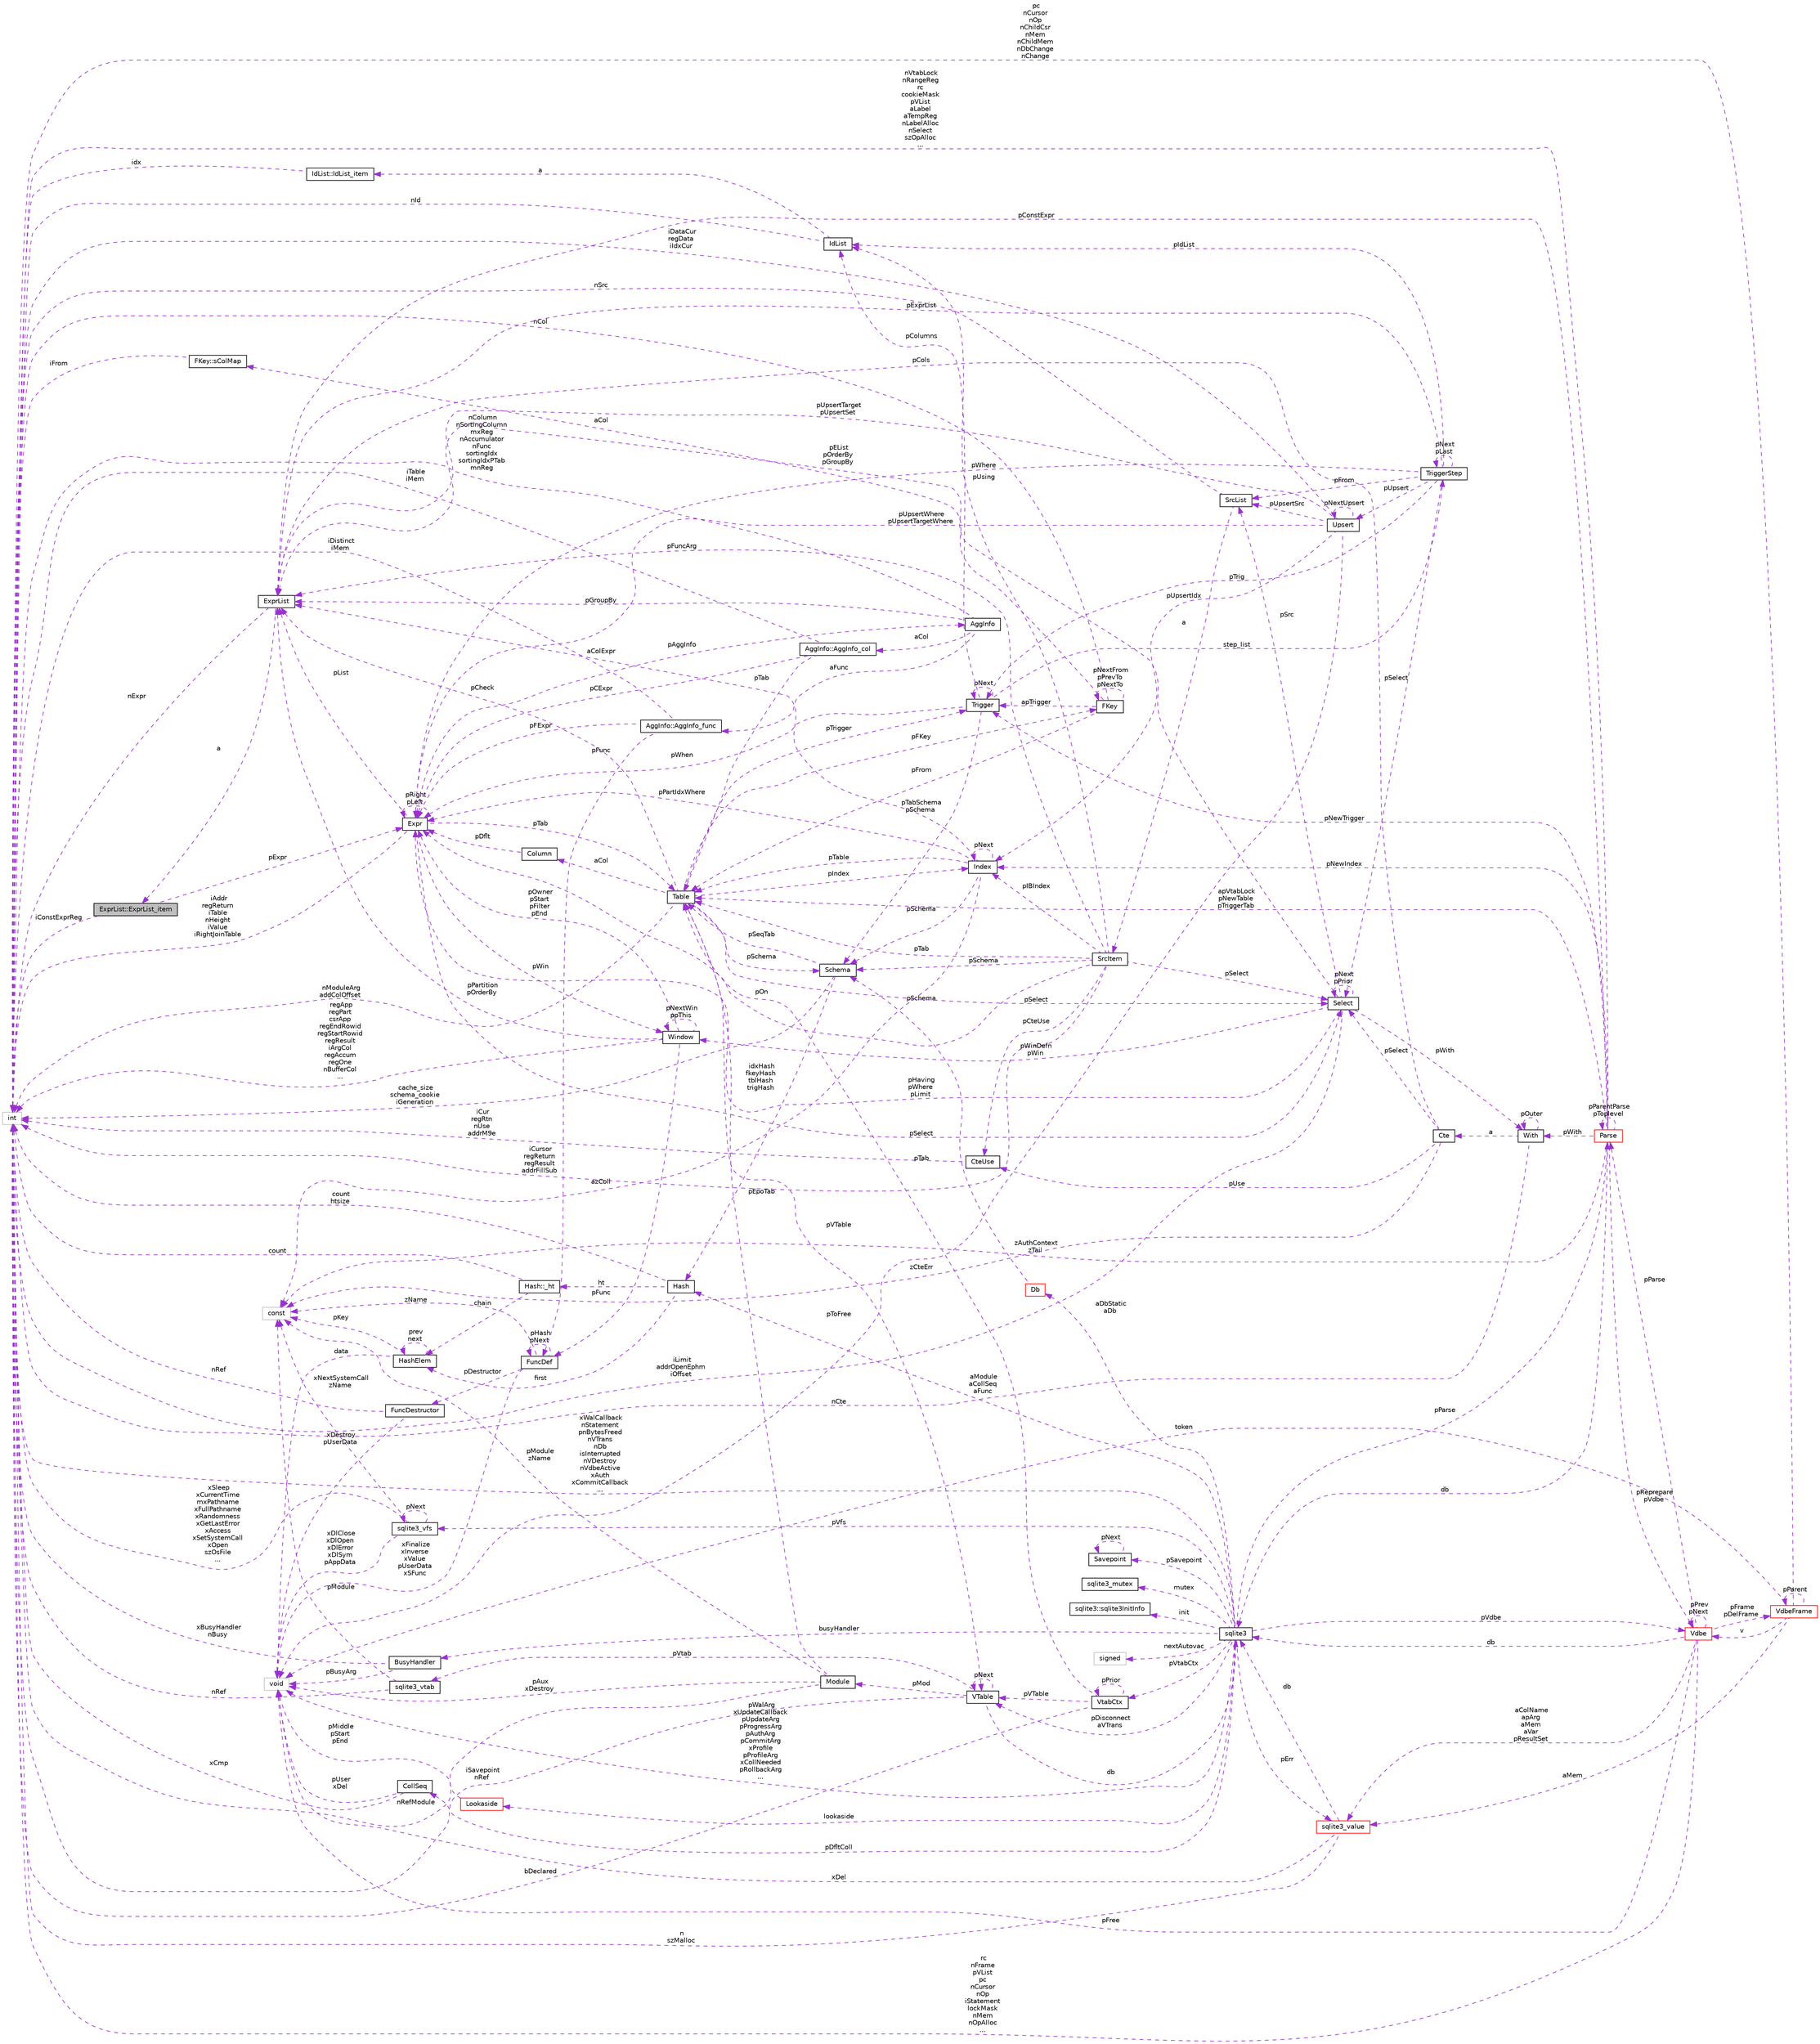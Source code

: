 digraph "ExprList::ExprList_item"
{
 // LATEX_PDF_SIZE
  edge [fontname="Helvetica",fontsize="10",labelfontname="Helvetica",labelfontsize="10"];
  node [fontname="Helvetica",fontsize="10",shape=record];
  rankdir="LR";
  Node1 [label="ExprList::ExprList_item",height=0.2,width=0.4,color="black", fillcolor="grey75", style="filled", fontcolor="black",tooltip=" "];
  Node2 -> Node1 [dir="back",color="darkorchid3",fontsize="10",style="dashed",label=" pExpr" ,fontname="Helvetica"];
  Node2 [label="Expr",height=0.2,width=0.4,color="black", fillcolor="white", style="filled",URL="$structExpr.html",tooltip=" "];
  Node3 -> Node2 [dir="back",color="darkorchid3",fontsize="10",style="dashed",label=" pAggInfo" ,fontname="Helvetica"];
  Node3 [label="AggInfo",height=0.2,width=0.4,color="black", fillcolor="white", style="filled",URL="$structAggInfo.html",tooltip=" "];
  Node4 -> Node3 [dir="back",color="darkorchid3",fontsize="10",style="dashed",label=" aCol" ,fontname="Helvetica"];
  Node4 [label="AggInfo::AggInfo_col",height=0.2,width=0.4,color="black", fillcolor="white", style="filled",URL="$structAggInfo_1_1AggInfo__col.html",tooltip=" "];
  Node2 -> Node4 [dir="back",color="darkorchid3",fontsize="10",style="dashed",label=" pCExpr" ,fontname="Helvetica"];
  Node5 -> Node4 [dir="back",color="darkorchid3",fontsize="10",style="dashed",label=" iTable\niMem" ,fontname="Helvetica"];
  Node5 [label="int",height=0.2,width=0.4,color="grey75", fillcolor="white", style="filled",tooltip=" "];
  Node6 -> Node4 [dir="back",color="darkorchid3",fontsize="10",style="dashed",label=" pTab" ,fontname="Helvetica"];
  Node6 [label="Table",height=0.2,width=0.4,color="black", fillcolor="white", style="filled",URL="$structTable.html",tooltip=" "];
  Node7 -> Node6 [dir="back",color="darkorchid3",fontsize="10",style="dashed",label=" pSchema" ,fontname="Helvetica"];
  Node7 [label="Schema",height=0.2,width=0.4,color="black", fillcolor="white", style="filled",URL="$structSchema.html",tooltip=" "];
  Node5 -> Node7 [dir="back",color="darkorchid3",fontsize="10",style="dashed",label=" cache_size\nschema_cookie\niGeneration" ,fontname="Helvetica"];
  Node6 -> Node7 [dir="back",color="darkorchid3",fontsize="10",style="dashed",label=" pSeqTab" ,fontname="Helvetica"];
  Node8 -> Node7 [dir="back",color="darkorchid3",fontsize="10",style="dashed",label=" idxHash\nfkeyHash\ntblHash\ntrigHash" ,fontname="Helvetica"];
  Node8 [label="Hash",height=0.2,width=0.4,color="black", fillcolor="white", style="filled",URL="$structHash.html",tooltip=" "];
  Node9 -> Node8 [dir="back",color="darkorchid3",fontsize="10",style="dashed",label=" ht" ,fontname="Helvetica"];
  Node9 [label="Hash::_ht",height=0.2,width=0.4,color="black", fillcolor="white", style="filled",URL="$structHash_1_1__ht.html",tooltip=" "];
  Node5 -> Node9 [dir="back",color="darkorchid3",fontsize="10",style="dashed",label=" count" ,fontname="Helvetica"];
  Node10 -> Node9 [dir="back",color="darkorchid3",fontsize="10",style="dashed",label=" chain" ,fontname="Helvetica"];
  Node10 [label="HashElem",height=0.2,width=0.4,color="black", fillcolor="white", style="filled",URL="$structHashElem.html",tooltip=" "];
  Node11 -> Node10 [dir="back",color="darkorchid3",fontsize="10",style="dashed",label=" data" ,fontname="Helvetica"];
  Node11 [label="void",height=0.2,width=0.4,color="grey75", fillcolor="white", style="filled",tooltip=" "];
  Node10 -> Node10 [dir="back",color="darkorchid3",fontsize="10",style="dashed",label=" prev\nnext" ,fontname="Helvetica"];
  Node12 -> Node10 [dir="back",color="darkorchid3",fontsize="10",style="dashed",label=" pKey" ,fontname="Helvetica"];
  Node12 [label="const",height=0.2,width=0.4,color="grey75", fillcolor="white", style="filled",tooltip=" "];
  Node5 -> Node8 [dir="back",color="darkorchid3",fontsize="10",style="dashed",label=" count\nhtsize" ,fontname="Helvetica"];
  Node10 -> Node8 [dir="back",color="darkorchid3",fontsize="10",style="dashed",label=" first" ,fontname="Helvetica"];
  Node13 -> Node6 [dir="back",color="darkorchid3",fontsize="10",style="dashed",label=" aCol" ,fontname="Helvetica"];
  Node13 [label="Column",height=0.2,width=0.4,color="black", fillcolor="white", style="filled",URL="$structColumn.html",tooltip=" "];
  Node2 -> Node13 [dir="back",color="darkorchid3",fontsize="10",style="dashed",label=" pDflt" ,fontname="Helvetica"];
  Node14 -> Node6 [dir="back",color="darkorchid3",fontsize="10",style="dashed",label=" pFKey" ,fontname="Helvetica"];
  Node14 [label="FKey",height=0.2,width=0.4,color="black", fillcolor="white", style="filled",URL="$structFKey.html",tooltip=" "];
  Node15 -> Node14 [dir="back",color="darkorchid3",fontsize="10",style="dashed",label=" aCol" ,fontname="Helvetica"];
  Node15 [label="FKey::sColMap",height=0.2,width=0.4,color="black", fillcolor="white", style="filled",URL="$structFKey_1_1sColMap.html",tooltip=" "];
  Node5 -> Node15 [dir="back",color="darkorchid3",fontsize="10",style="dashed",label=" iFrom" ,fontname="Helvetica"];
  Node14 -> Node14 [dir="back",color="darkorchid3",fontsize="10",style="dashed",label=" pNextFrom\npPrevTo\npNextTo" ,fontname="Helvetica"];
  Node5 -> Node14 [dir="back",color="darkorchid3",fontsize="10",style="dashed",label=" nCol" ,fontname="Helvetica"];
  Node6 -> Node14 [dir="back",color="darkorchid3",fontsize="10",style="dashed",label=" pFrom" ,fontname="Helvetica"];
  Node16 -> Node14 [dir="back",color="darkorchid3",fontsize="10",style="dashed",label=" apTrigger" ,fontname="Helvetica"];
  Node16 [label="Trigger",height=0.2,width=0.4,color="black", fillcolor="white", style="filled",URL="$structTrigger.html",tooltip=" "];
  Node17 -> Node16 [dir="back",color="darkorchid3",fontsize="10",style="dashed",label=" step_list" ,fontname="Helvetica"];
  Node17 [label="TriggerStep",height=0.2,width=0.4,color="black", fillcolor="white", style="filled",URL="$structTriggerStep.html",tooltip=" "];
  Node17 -> Node17 [dir="back",color="darkorchid3",fontsize="10",style="dashed",label=" pNext\npLast" ,fontname="Helvetica"];
  Node2 -> Node17 [dir="back",color="darkorchid3",fontsize="10",style="dashed",label=" pWhere" ,fontname="Helvetica"];
  Node18 -> Node17 [dir="back",color="darkorchid3",fontsize="10",style="dashed",label=" pIdList" ,fontname="Helvetica"];
  Node18 [label="IdList",height=0.2,width=0.4,color="black", fillcolor="white", style="filled",URL="$structIdList.html",tooltip=" "];
  Node19 -> Node18 [dir="back",color="darkorchid3",fontsize="10",style="dashed",label=" a" ,fontname="Helvetica"];
  Node19 [label="IdList::IdList_item",height=0.2,width=0.4,color="black", fillcolor="white", style="filled",URL="$structIdList_1_1IdList__item.html",tooltip=" "];
  Node5 -> Node19 [dir="back",color="darkorchid3",fontsize="10",style="dashed",label=" idx" ,fontname="Helvetica"];
  Node5 -> Node18 [dir="back",color="darkorchid3",fontsize="10",style="dashed",label=" nId" ,fontname="Helvetica"];
  Node20 -> Node17 [dir="back",color="darkorchid3",fontsize="10",style="dashed",label=" pSelect" ,fontname="Helvetica"];
  Node20 [label="Select",height=0.2,width=0.4,color="black", fillcolor="white", style="filled",URL="$structSelect.html",tooltip=" "];
  Node2 -> Node20 [dir="back",color="darkorchid3",fontsize="10",style="dashed",label=" pHaving\npWhere\npLimit" ,fontname="Helvetica"];
  Node21 -> Node20 [dir="back",color="darkorchid3",fontsize="10",style="dashed",label=" pWith" ,fontname="Helvetica"];
  Node21 [label="With",height=0.2,width=0.4,color="black", fillcolor="white", style="filled",URL="$structWith.html",tooltip=" "];
  Node22 -> Node21 [dir="back",color="darkorchid3",fontsize="10",style="dashed",label=" a" ,fontname="Helvetica"];
  Node22 [label="Cte",height=0.2,width=0.4,color="black", fillcolor="white", style="filled",URL="$structCte.html",tooltip=" "];
  Node23 -> Node22 [dir="back",color="darkorchid3",fontsize="10",style="dashed",label=" pUse" ,fontname="Helvetica"];
  Node23 [label="CteUse",height=0.2,width=0.4,color="black", fillcolor="white", style="filled",URL="$structCteUse.html",tooltip=" "];
  Node5 -> Node23 [dir="back",color="darkorchid3",fontsize="10",style="dashed",label=" iCur\nregRtn\nnUse\naddrM9e" ,fontname="Helvetica"];
  Node20 -> Node22 [dir="back",color="darkorchid3",fontsize="10",style="dashed",label=" pSelect" ,fontname="Helvetica"];
  Node12 -> Node22 [dir="back",color="darkorchid3",fontsize="10",style="dashed",label=" zCteErr" ,fontname="Helvetica"];
  Node24 -> Node22 [dir="back",color="darkorchid3",fontsize="10",style="dashed",label=" pCols" ,fontname="Helvetica"];
  Node24 [label="ExprList",height=0.2,width=0.4,color="black", fillcolor="white", style="filled",URL="$structExprList.html",tooltip=" "];
  Node1 -> Node24 [dir="back",color="darkorchid3",fontsize="10",style="dashed",label=" a" ,fontname="Helvetica"];
  Node5 -> Node24 [dir="back",color="darkorchid3",fontsize="10",style="dashed",label=" nExpr" ,fontname="Helvetica"];
  Node21 -> Node21 [dir="back",color="darkorchid3",fontsize="10",style="dashed",label=" pOuter" ,fontname="Helvetica"];
  Node5 -> Node21 [dir="back",color="darkorchid3",fontsize="10",style="dashed",label=" nCte" ,fontname="Helvetica"];
  Node5 -> Node20 [dir="back",color="darkorchid3",fontsize="10",style="dashed",label=" iLimit\naddrOpenEphm\niOffset" ,fontname="Helvetica"];
  Node20 -> Node20 [dir="back",color="darkorchid3",fontsize="10",style="dashed",label=" pNext\npPrior" ,fontname="Helvetica"];
  Node25 -> Node20 [dir="back",color="darkorchid3",fontsize="10",style="dashed",label=" pSrc" ,fontname="Helvetica"];
  Node25 [label="SrcList",height=0.2,width=0.4,color="black", fillcolor="white", style="filled",URL="$structSrcList.html",tooltip=" "];
  Node26 -> Node25 [dir="back",color="darkorchid3",fontsize="10",style="dashed",label=" a" ,fontname="Helvetica"];
  Node26 [label="SrcItem",height=0.2,width=0.4,color="black", fillcolor="white", style="filled",URL="$structSrcItem.html",tooltip=" "];
  Node7 -> Node26 [dir="back",color="darkorchid3",fontsize="10",style="dashed",label=" pSchema" ,fontname="Helvetica"];
  Node23 -> Node26 [dir="back",color="darkorchid3",fontsize="10",style="dashed",label=" pCteUse" ,fontname="Helvetica"];
  Node2 -> Node26 [dir="back",color="darkorchid3",fontsize="10",style="dashed",label=" pOn" ,fontname="Helvetica"];
  Node18 -> Node26 [dir="back",color="darkorchid3",fontsize="10",style="dashed",label=" pUsing" ,fontname="Helvetica"];
  Node5 -> Node26 [dir="back",color="darkorchid3",fontsize="10",style="dashed",label=" iCursor\nregReturn\nregResult\naddrFillSub" ,fontname="Helvetica"];
  Node6 -> Node26 [dir="back",color="darkorchid3",fontsize="10",style="dashed",label=" pTab" ,fontname="Helvetica"];
  Node20 -> Node26 [dir="back",color="darkorchid3",fontsize="10",style="dashed",label=" pSelect" ,fontname="Helvetica"];
  Node27 -> Node26 [dir="back",color="darkorchid3",fontsize="10",style="dashed",label=" pIBIndex" ,fontname="Helvetica"];
  Node27 [label="Index",height=0.2,width=0.4,color="black", fillcolor="white", style="filled",URL="$structIndex.html",tooltip=" "];
  Node7 -> Node27 [dir="back",color="darkorchid3",fontsize="10",style="dashed",label=" pSchema" ,fontname="Helvetica"];
  Node2 -> Node27 [dir="back",color="darkorchid3",fontsize="10",style="dashed",label=" pPartIdxWhere" ,fontname="Helvetica"];
  Node6 -> Node27 [dir="back",color="darkorchid3",fontsize="10",style="dashed",label=" pTable" ,fontname="Helvetica"];
  Node24 -> Node27 [dir="back",color="darkorchid3",fontsize="10",style="dashed",label=" aColExpr" ,fontname="Helvetica"];
  Node12 -> Node27 [dir="back",color="darkorchid3",fontsize="10",style="dashed",label=" azColl" ,fontname="Helvetica"];
  Node27 -> Node27 [dir="back",color="darkorchid3",fontsize="10",style="dashed",label=" pNext" ,fontname="Helvetica"];
  Node24 -> Node26 [dir="back",color="darkorchid3",fontsize="10",style="dashed",label=" pFuncArg" ,fontname="Helvetica"];
  Node5 -> Node25 [dir="back",color="darkorchid3",fontsize="10",style="dashed",label=" nSrc" ,fontname="Helvetica"];
  Node24 -> Node20 [dir="back",color="darkorchid3",fontsize="10",style="dashed",label=" pEList\npOrderBy\npGroupBy" ,fontname="Helvetica"];
  Node28 -> Node20 [dir="back",color="darkorchid3",fontsize="10",style="dashed",label=" pWinDefn\npWin" ,fontname="Helvetica"];
  Node28 [label="Window",height=0.2,width=0.4,color="black", fillcolor="white", style="filled",URL="$structWindow.html",tooltip=" "];
  Node2 -> Node28 [dir="back",color="darkorchid3",fontsize="10",style="dashed",label=" pOwner\npStart\npFilter\npEnd" ,fontname="Helvetica"];
  Node5 -> Node28 [dir="back",color="darkorchid3",fontsize="10",style="dashed",label=" regApp\nregPart\ncsrApp\nregEndRowid\nregStartRowid\nregResult\niArgCol\nregAccum\nregOne\nnBufferCol\n..." ,fontname="Helvetica"];
  Node24 -> Node28 [dir="back",color="darkorchid3",fontsize="10",style="dashed",label=" pPartition\npOrderBy" ,fontname="Helvetica"];
  Node29 -> Node28 [dir="back",color="darkorchid3",fontsize="10",style="dashed",label=" pFunc" ,fontname="Helvetica"];
  Node29 [label="FuncDef",height=0.2,width=0.4,color="black", fillcolor="white", style="filled",URL="$structFuncDef.html",tooltip=" "];
  Node11 -> Node29 [dir="back",color="darkorchid3",fontsize="10",style="dashed",label=" xFinalize\nxInverse\nxValue\npUserData\nxSFunc" ,fontname="Helvetica"];
  Node30 -> Node29 [dir="back",color="darkorchid3",fontsize="10",style="dashed",label=" pDestructor" ,fontname="Helvetica"];
  Node30 [label="FuncDestructor",height=0.2,width=0.4,color="black", fillcolor="white", style="filled",URL="$structFuncDestructor.html",tooltip=" "];
  Node11 -> Node30 [dir="back",color="darkorchid3",fontsize="10",style="dashed",label=" xDestroy\npUserData" ,fontname="Helvetica"];
  Node5 -> Node30 [dir="back",color="darkorchid3",fontsize="10",style="dashed",label=" nRef" ,fontname="Helvetica"];
  Node12 -> Node29 [dir="back",color="darkorchid3",fontsize="10",style="dashed",label=" zName" ,fontname="Helvetica"];
  Node29 -> Node29 [dir="back",color="darkorchid3",fontsize="10",style="dashed",label=" pHash\npNext" ,fontname="Helvetica"];
  Node28 -> Node28 [dir="back",color="darkorchid3",fontsize="10",style="dashed",label=" pNextWin\nppThis" ,fontname="Helvetica"];
  Node16 -> Node17 [dir="back",color="darkorchid3",fontsize="10",style="dashed",label=" pTrig" ,fontname="Helvetica"];
  Node25 -> Node17 [dir="back",color="darkorchid3",fontsize="10",style="dashed",label=" pFrom" ,fontname="Helvetica"];
  Node24 -> Node17 [dir="back",color="darkorchid3",fontsize="10",style="dashed",label=" pExprList" ,fontname="Helvetica"];
  Node31 -> Node17 [dir="back",color="darkorchid3",fontsize="10",style="dashed",label=" pUpsert" ,fontname="Helvetica"];
  Node31 [label="Upsert",height=0.2,width=0.4,color="black", fillcolor="white", style="filled",URL="$structUpsert.html",tooltip=" "];
  Node2 -> Node31 [dir="back",color="darkorchid3",fontsize="10",style="dashed",label=" pUpsertWhere\npUpsertTargetWhere" ,fontname="Helvetica"];
  Node11 -> Node31 [dir="back",color="darkorchid3",fontsize="10",style="dashed",label=" pToFree" ,fontname="Helvetica"];
  Node5 -> Node31 [dir="back",color="darkorchid3",fontsize="10",style="dashed",label=" iDataCur\nregData\niIdxCur" ,fontname="Helvetica"];
  Node25 -> Node31 [dir="back",color="darkorchid3",fontsize="10",style="dashed",label=" pUpsertSrc" ,fontname="Helvetica"];
  Node27 -> Node31 [dir="back",color="darkorchid3",fontsize="10",style="dashed",label=" pUpsertIdx" ,fontname="Helvetica"];
  Node24 -> Node31 [dir="back",color="darkorchid3",fontsize="10",style="dashed",label=" pUpsertTarget\npUpsertSet" ,fontname="Helvetica"];
  Node31 -> Node31 [dir="back",color="darkorchid3",fontsize="10",style="dashed",label=" pNextUpsert" ,fontname="Helvetica"];
  Node7 -> Node16 [dir="back",color="darkorchid3",fontsize="10",style="dashed",label=" pTabSchema\npSchema" ,fontname="Helvetica"];
  Node2 -> Node16 [dir="back",color="darkorchid3",fontsize="10",style="dashed",label=" pWhen" ,fontname="Helvetica"];
  Node18 -> Node16 [dir="back",color="darkorchid3",fontsize="10",style="dashed",label=" pColumns" ,fontname="Helvetica"];
  Node16 -> Node16 [dir="back",color="darkorchid3",fontsize="10",style="dashed",label=" pNext" ,fontname="Helvetica"];
  Node32 -> Node6 [dir="back",color="darkorchid3",fontsize="10",style="dashed",label=" pVTable" ,fontname="Helvetica"];
  Node32 [label="VTable",height=0.2,width=0.4,color="black", fillcolor="white", style="filled",URL="$structVTable.html",tooltip=" "];
  Node33 -> Node32 [dir="back",color="darkorchid3",fontsize="10",style="dashed",label=" db" ,fontname="Helvetica"];
  Node33 [label="sqlite3",height=0.2,width=0.4,color="black", fillcolor="white", style="filled",URL="$structsqlite3.html",tooltip=" "];
  Node34 -> Node33 [dir="back",color="darkorchid3",fontsize="10",style="dashed",label=" pVdbe" ,fontname="Helvetica"];
  Node34 [label="Vdbe",height=0.2,width=0.4,color="red", fillcolor="white", style="filled",URL="$structVdbe.html",tooltip=" "];
  Node34 -> Node34 [dir="back",color="darkorchid3",fontsize="10",style="dashed",label=" pPrev\npNext" ,fontname="Helvetica"];
  Node33 -> Node34 [dir="back",color="darkorchid3",fontsize="10",style="dashed",label=" db" ,fontname="Helvetica"];
  Node11 -> Node34 [dir="back",color="darkorchid3",fontsize="10",style="dashed",label=" pFree" ,fontname="Helvetica"];
  Node35 -> Node34 [dir="back",color="darkorchid3",fontsize="10",style="dashed",label=" aColName\napArg\naMem\naVar\npResultSet" ,fontname="Helvetica"];
  Node35 [label="sqlite3_value",height=0.2,width=0.4,color="red", fillcolor="white", style="filled",URL="$structsqlite3__value.html",tooltip=" "];
  Node33 -> Node35 [dir="back",color="darkorchid3",fontsize="10",style="dashed",label=" db" ,fontname="Helvetica"];
  Node11 -> Node35 [dir="back",color="darkorchid3",fontsize="10",style="dashed",label=" xDel" ,fontname="Helvetica"];
  Node5 -> Node35 [dir="back",color="darkorchid3",fontsize="10",style="dashed",label=" n\nszMalloc" ,fontname="Helvetica"];
  Node37 -> Node34 [dir="back",color="darkorchid3",fontsize="10",style="dashed",label=" pFrame\npDelFrame" ,fontname="Helvetica"];
  Node37 [label="VdbeFrame",height=0.2,width=0.4,color="red", fillcolor="white", style="filled",URL="$structVdbeFrame.html",tooltip=" "];
  Node34 -> Node37 [dir="back",color="darkorchid3",fontsize="10",style="dashed",label=" v" ,fontname="Helvetica"];
  Node11 -> Node37 [dir="back",color="darkorchid3",fontsize="10",style="dashed",label=" token" ,fontname="Helvetica"];
  Node35 -> Node37 [dir="back",color="darkorchid3",fontsize="10",style="dashed",label=" aMem" ,fontname="Helvetica"];
  Node37 -> Node37 [dir="back",color="darkorchid3",fontsize="10",style="dashed",label=" pParent" ,fontname="Helvetica"];
  Node5 -> Node37 [dir="back",color="darkorchid3",fontsize="10",style="dashed",label=" pc\nnCursor\nnOp\nnChildCsr\nnMem\nnChildMem\nnDbChange\nnChange" ,fontname="Helvetica"];
  Node5 -> Node34 [dir="back",color="darkorchid3",fontsize="10",style="dashed",label=" rc\nnFrame\npVList\npc\nnCursor\nnOp\niStatement\nlockMask\nnMem\nnOpAlloc\n..." ,fontname="Helvetica"];
  Node77 -> Node34 [dir="back",color="darkorchid3",fontsize="10",style="dashed",label=" pParse" ,fontname="Helvetica"];
  Node77 [label="Parse",height=0.2,width=0.4,color="red", fillcolor="white", style="filled",URL="$structParse.html",tooltip=" "];
  Node34 -> Node77 [dir="back",color="darkorchid3",fontsize="10",style="dashed",label=" pReprepare\npVdbe" ,fontname="Helvetica"];
  Node33 -> Node77 [dir="back",color="darkorchid3",fontsize="10",style="dashed",label=" db" ,fontname="Helvetica"];
  Node21 -> Node77 [dir="back",color="darkorchid3",fontsize="10",style="dashed",label=" pWith" ,fontname="Helvetica"];
  Node5 -> Node77 [dir="back",color="darkorchid3",fontsize="10",style="dashed",label=" nVtabLock\nnRangeReg\nrc\ncookieMask\npVList\naLabel\naTempReg\nnLabelAlloc\nnSelect\nszOpAlloc\n..." ,fontname="Helvetica"];
  Node6 -> Node77 [dir="back",color="darkorchid3",fontsize="10",style="dashed",label=" apVtabLock\npNewTable\npTriggerTab" ,fontname="Helvetica"];
  Node16 -> Node77 [dir="back",color="darkorchid3",fontsize="10",style="dashed",label=" pNewTrigger" ,fontname="Helvetica"];
  Node27 -> Node77 [dir="back",color="darkorchid3",fontsize="10",style="dashed",label=" pNewIndex" ,fontname="Helvetica"];
  Node12 -> Node77 [dir="back",color="darkorchid3",fontsize="10",style="dashed",label=" zAuthContext\nzTail" ,fontname="Helvetica"];
  Node24 -> Node77 [dir="back",color="darkorchid3",fontsize="10",style="dashed",label=" pConstExpr" ,fontname="Helvetica"];
  Node77 -> Node77 [dir="back",color="darkorchid3",fontsize="10",style="dashed",label=" pParentParse\npToplevel" ,fontname="Helvetica"];
  Node98 -> Node33 [dir="back",color="darkorchid3",fontsize="10",style="dashed",label=" pSavepoint" ,fontname="Helvetica"];
  Node98 [label="Savepoint",height=0.2,width=0.4,color="black", fillcolor="white", style="filled",URL="$structSavepoint.html",tooltip=" "];
  Node98 -> Node98 [dir="back",color="darkorchid3",fontsize="10",style="dashed",label=" pNext" ,fontname="Helvetica"];
  Node11 -> Node33 [dir="back",color="darkorchid3",fontsize="10",style="dashed",label=" pWalArg\nxUpdateCallback\npUpdateArg\npProgressArg\npAuthArg\npCommitArg\nxProfile\npProfileArg\nxCollNeeded\npRollbackArg\n..." ,fontname="Helvetica"];
  Node99 -> Node33 [dir="back",color="darkorchid3",fontsize="10",style="dashed",label=" lookaside" ,fontname="Helvetica"];
  Node99 [label="Lookaside",height=0.2,width=0.4,color="red", fillcolor="white", style="filled",URL="$structLookaside.html",tooltip=" "];
  Node11 -> Node99 [dir="back",color="darkorchid3",fontsize="10",style="dashed",label=" pMiddle\npStart\npEnd" ,fontname="Helvetica"];
  Node35 -> Node33 [dir="back",color="darkorchid3",fontsize="10",style="dashed",label=" pErr" ,fontname="Helvetica"];
  Node44 -> Node33 [dir="back",color="darkorchid3",fontsize="10",style="dashed",label=" mutex" ,fontname="Helvetica"];
  Node44 [label="sqlite3_mutex",height=0.2,width=0.4,color="black", fillcolor="white", style="filled",URL="$structsqlite3__mutex.html",tooltip=" "];
  Node54 -> Node33 [dir="back",color="darkorchid3",fontsize="10",style="dashed",label=" pVfs" ,fontname="Helvetica"];
  Node54 [label="sqlite3_vfs",height=0.2,width=0.4,color="black", fillcolor="white", style="filled",URL="$structsqlite3__vfs.html",tooltip=" "];
  Node11 -> Node54 [dir="back",color="darkorchid3",fontsize="10",style="dashed",label=" xDlClose\nxDlOpen\nxDlError\nxDlSym\npAppData" ,fontname="Helvetica"];
  Node54 -> Node54 [dir="back",color="darkorchid3",fontsize="10",style="dashed",label=" pNext" ,fontname="Helvetica"];
  Node5 -> Node54 [dir="back",color="darkorchid3",fontsize="10",style="dashed",label=" xSleep\nxCurrentTime\nmxPathname\nxFullPathname\nxRandomness\nxGetLastError\nxAccess\nxSetSystemCall\nxOpen\nszOsFile\n..." ,fontname="Helvetica"];
  Node12 -> Node54 [dir="back",color="darkorchid3",fontsize="10",style="dashed",label=" xNextSystemCall\nzName" ,fontname="Helvetica"];
  Node101 -> Node33 [dir="back",color="darkorchid3",fontsize="10",style="dashed",label=" init" ,fontname="Helvetica"];
  Node101 [label="sqlite3::sqlite3InitInfo",height=0.2,width=0.4,color="black", fillcolor="white", style="filled",URL="$structsqlite3_1_1sqlite3InitInfo.html",tooltip=" "];
  Node102 -> Node33 [dir="back",color="darkorchid3",fontsize="10",style="dashed",label=" busyHandler" ,fontname="Helvetica"];
  Node102 [label="BusyHandler",height=0.2,width=0.4,color="black", fillcolor="white", style="filled",URL="$structBusyHandler.html",tooltip=" "];
  Node11 -> Node102 [dir="back",color="darkorchid3",fontsize="10",style="dashed",label=" pBusyArg" ,fontname="Helvetica"];
  Node5 -> Node102 [dir="back",color="darkorchid3",fontsize="10",style="dashed",label=" xBusyHandler\nnBusy" ,fontname="Helvetica"];
  Node103 -> Node33 [dir="back",color="darkorchid3",fontsize="10",style="dashed",label=" pVtabCtx" ,fontname="Helvetica"];
  Node103 [label="VtabCtx",height=0.2,width=0.4,color="black", fillcolor="white", style="filled",URL="$structVtabCtx.html",tooltip=" "];
  Node103 -> Node103 [dir="back",color="darkorchid3",fontsize="10",style="dashed",label=" pPrior" ,fontname="Helvetica"];
  Node5 -> Node103 [dir="back",color="darkorchid3",fontsize="10",style="dashed",label=" bDeclared" ,fontname="Helvetica"];
  Node32 -> Node103 [dir="back",color="darkorchid3",fontsize="10",style="dashed",label=" pVTable" ,fontname="Helvetica"];
  Node6 -> Node103 [dir="back",color="darkorchid3",fontsize="10",style="dashed",label=" pTab" ,fontname="Helvetica"];
  Node59 -> Node33 [dir="back",color="darkorchid3",fontsize="10",style="dashed",label=" pDfltColl" ,fontname="Helvetica"];
  Node59 [label="CollSeq",height=0.2,width=0.4,color="black", fillcolor="white", style="filled",URL="$structCollSeq.html",tooltip=" "];
  Node11 -> Node59 [dir="back",color="darkorchid3",fontsize="10",style="dashed",label=" pUser\nxDel" ,fontname="Helvetica"];
  Node5 -> Node59 [dir="back",color="darkorchid3",fontsize="10",style="dashed",label=" xCmp" ,fontname="Helvetica"];
  Node32 -> Node33 [dir="back",color="darkorchid3",fontsize="10",style="dashed",label=" pDisconnect\naVTrans" ,fontname="Helvetica"];
  Node5 -> Node33 [dir="back",color="darkorchid3",fontsize="10",style="dashed",label=" xWalCallback\nnStatement\npnBytesFreed\nnVTrans\nnDb\nisInterrupted\nnVDestroy\nnVdbeActive\nxAuth\nxCommitCallback\n..." ,fontname="Helvetica"];
  Node76 -> Node33 [dir="back",color="darkorchid3",fontsize="10",style="dashed",label=" nextAutovac" ,fontname="Helvetica"];
  Node76 [label="signed",height=0.2,width=0.4,color="grey75", fillcolor="white", style="filled",tooltip=" "];
  Node104 -> Node33 [dir="back",color="darkorchid3",fontsize="10",style="dashed",label=" aDbStatic\naDb" ,fontname="Helvetica"];
  Node104 [label="Db",height=0.2,width=0.4,color="red", fillcolor="white", style="filled",URL="$structDb.html",tooltip=" "];
  Node7 -> Node104 [dir="back",color="darkorchid3",fontsize="10",style="dashed",label=" pSchema" ,fontname="Helvetica"];
  Node8 -> Node33 [dir="back",color="darkorchid3",fontsize="10",style="dashed",label=" aModule\naCollSeq\naFunc" ,fontname="Helvetica"];
  Node77 -> Node33 [dir="back",color="darkorchid3",fontsize="10",style="dashed",label=" pParse" ,fontname="Helvetica"];
  Node32 -> Node32 [dir="back",color="darkorchid3",fontsize="10",style="dashed",label=" pNext" ,fontname="Helvetica"];
  Node5 -> Node32 [dir="back",color="darkorchid3",fontsize="10",style="dashed",label=" iSavepoint\nnRef" ,fontname="Helvetica"];
  Node105 -> Node32 [dir="back",color="darkorchid3",fontsize="10",style="dashed",label=" pMod" ,fontname="Helvetica"];
  Node105 [label="Module",height=0.2,width=0.4,color="black", fillcolor="white", style="filled",URL="$structModule.html",tooltip=" "];
  Node11 -> Node105 [dir="back",color="darkorchid3",fontsize="10",style="dashed",label=" pAux\nxDestroy" ,fontname="Helvetica"];
  Node5 -> Node105 [dir="back",color="darkorchid3",fontsize="10",style="dashed",label=" nRefModule" ,fontname="Helvetica"];
  Node6 -> Node105 [dir="back",color="darkorchid3",fontsize="10",style="dashed",label=" pEpoTab" ,fontname="Helvetica"];
  Node12 -> Node105 [dir="back",color="darkorchid3",fontsize="10",style="dashed",label=" pModule\nzName" ,fontname="Helvetica"];
  Node61 -> Node32 [dir="back",color="darkorchid3",fontsize="10",style="dashed",label=" pVtab" ,fontname="Helvetica"];
  Node61 [label="sqlite3_vtab",height=0.2,width=0.4,color="black", fillcolor="white", style="filled",URL="$structsqlite3__vtab.html",tooltip=" "];
  Node5 -> Node61 [dir="back",color="darkorchid3",fontsize="10",style="dashed",label=" nRef" ,fontname="Helvetica"];
  Node12 -> Node61 [dir="back",color="darkorchid3",fontsize="10",style="dashed",label=" pModule" ,fontname="Helvetica"];
  Node5 -> Node6 [dir="back",color="darkorchid3",fontsize="10",style="dashed",label=" nModuleArg\naddColOffset" ,fontname="Helvetica"];
  Node16 -> Node6 [dir="back",color="darkorchid3",fontsize="10",style="dashed",label=" pTrigger" ,fontname="Helvetica"];
  Node20 -> Node6 [dir="back",color="darkorchid3",fontsize="10",style="dashed",label=" pSelect" ,fontname="Helvetica"];
  Node24 -> Node6 [dir="back",color="darkorchid3",fontsize="10",style="dashed",label=" pCheck" ,fontname="Helvetica"];
  Node27 -> Node6 [dir="back",color="darkorchid3",fontsize="10",style="dashed",label=" pIndex" ,fontname="Helvetica"];
  Node5 -> Node3 [dir="back",color="darkorchid3",fontsize="10",style="dashed",label=" nColumn\nnSortingColumn\nmxReg\nnAccumulator\nnFunc\nsortingIdx\nsortingIdxPTab\nmnReg" ,fontname="Helvetica"];
  Node106 -> Node3 [dir="back",color="darkorchid3",fontsize="10",style="dashed",label=" aFunc" ,fontname="Helvetica"];
  Node106 [label="AggInfo::AggInfo_func",height=0.2,width=0.4,color="black", fillcolor="white", style="filled",URL="$structAggInfo_1_1AggInfo__func.html",tooltip=" "];
  Node2 -> Node106 [dir="back",color="darkorchid3",fontsize="10",style="dashed",label=" pFExpr" ,fontname="Helvetica"];
  Node5 -> Node106 [dir="back",color="darkorchid3",fontsize="10",style="dashed",label=" iDistinct\niMem" ,fontname="Helvetica"];
  Node29 -> Node106 [dir="back",color="darkorchid3",fontsize="10",style="dashed",label=" pFunc" ,fontname="Helvetica"];
  Node24 -> Node3 [dir="back",color="darkorchid3",fontsize="10",style="dashed",label=" pGroupBy" ,fontname="Helvetica"];
  Node2 -> Node2 [dir="back",color="darkorchid3",fontsize="10",style="dashed",label=" pRight\npLeft" ,fontname="Helvetica"];
  Node5 -> Node2 [dir="back",color="darkorchid3",fontsize="10",style="dashed",label=" iAddr\nregReturn\niTable\nnHeight\niValue\niRightJoinTable" ,fontname="Helvetica"];
  Node6 -> Node2 [dir="back",color="darkorchid3",fontsize="10",style="dashed",label=" pTab" ,fontname="Helvetica"];
  Node20 -> Node2 [dir="back",color="darkorchid3",fontsize="10",style="dashed",label=" pSelect" ,fontname="Helvetica"];
  Node24 -> Node2 [dir="back",color="darkorchid3",fontsize="10",style="dashed",label=" pList" ,fontname="Helvetica"];
  Node28 -> Node2 [dir="back",color="darkorchid3",fontsize="10",style="dashed",label=" pWin" ,fontname="Helvetica"];
  Node5 -> Node1 [dir="back",color="darkorchid3",fontsize="10",style="dashed",label=" iConstExprReg" ,fontname="Helvetica"];
}
